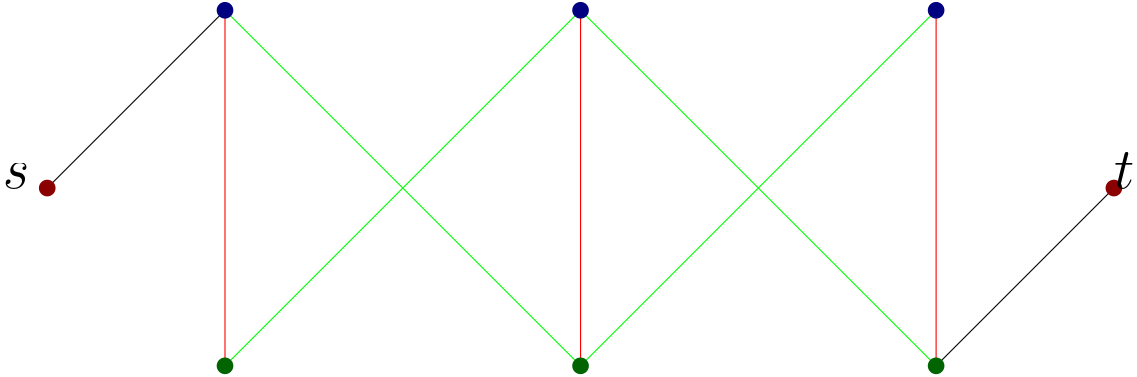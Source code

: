 <?xml version="1.0"?>
<!DOCTYPE ipe SYSTEM "ipe.dtd">
<ipe version="70206" creator="Ipe 7.2.7">
<info created="D:20190910155013" modified="D:20190910173608"/>
<ipestyle name="basic">
<symbol name="arrow/arc(spx)">
<path stroke="sym-stroke" fill="sym-stroke" pen="sym-pen">
0 0 m
-1 0.333 l
-1 -0.333 l
h
</path>
</symbol>
<symbol name="arrow/farc(spx)">
<path stroke="sym-stroke" fill="white" pen="sym-pen">
0 0 m
-1 0.333 l
-1 -0.333 l
h
</path>
</symbol>
<symbol name="arrow/ptarc(spx)">
<path stroke="sym-stroke" fill="sym-stroke" pen="sym-pen">
0 0 m
-1 0.333 l
-0.8 0 l
-1 -0.333 l
h
</path>
</symbol>
<symbol name="arrow/fptarc(spx)">
<path stroke="sym-stroke" fill="white" pen="sym-pen">
0 0 m
-1 0.333 l
-0.8 0 l
-1 -0.333 l
h
</path>
</symbol>
<symbol name="mark/circle(sx)" transformations="translations">
<path fill="sym-stroke">
0.6 0 0 0.6 0 0 e
0.4 0 0 0.4 0 0 e
</path>
</symbol>
<symbol name="mark/disk(sx)" transformations="translations">
<path fill="sym-stroke">
0.6 0 0 0.6 0 0 e
</path>
</symbol>
<symbol name="mark/fdisk(sfx)" transformations="translations">
<group>
<path fill="sym-fill">
0.5 0 0 0.5 0 0 e
</path>
<path fill="sym-stroke" fillrule="eofill">
0.6 0 0 0.6 0 0 e
0.4 0 0 0.4 0 0 e
</path>
</group>
</symbol>
<symbol name="mark/box(sx)" transformations="translations">
<path fill="sym-stroke" fillrule="eofill">
-0.6 -0.6 m
0.6 -0.6 l
0.6 0.6 l
-0.6 0.6 l
h
-0.4 -0.4 m
0.4 -0.4 l
0.4 0.4 l
-0.4 0.4 l
h
</path>
</symbol>
<symbol name="mark/square(sx)" transformations="translations">
<path fill="sym-stroke">
-0.6 -0.6 m
0.6 -0.6 l
0.6 0.6 l
-0.6 0.6 l
h
</path>
</symbol>
<symbol name="mark/fsquare(sfx)" transformations="translations">
<group>
<path fill="sym-fill">
-0.5 -0.5 m
0.5 -0.5 l
0.5 0.5 l
-0.5 0.5 l
h
</path>
<path fill="sym-stroke" fillrule="eofill">
-0.6 -0.6 m
0.6 -0.6 l
0.6 0.6 l
-0.6 0.6 l
h
-0.4 -0.4 m
0.4 -0.4 l
0.4 0.4 l
-0.4 0.4 l
h
</path>
</group>
</symbol>
<symbol name="mark/cross(sx)" transformations="translations">
<group>
<path fill="sym-stroke">
-0.43 -0.57 m
0.57 0.43 l
0.43 0.57 l
-0.57 -0.43 l
h
</path>
<path fill="sym-stroke">
-0.43 0.57 m
0.57 -0.43 l
0.43 -0.57 l
-0.57 0.43 l
h
</path>
</group>
</symbol>
<symbol name="arrow/fnormal(spx)">
<path stroke="sym-stroke" fill="white" pen="sym-pen">
0 0 m
-1 0.333 l
-1 -0.333 l
h
</path>
</symbol>
<symbol name="arrow/pointed(spx)">
<path stroke="sym-stroke" fill="sym-stroke" pen="sym-pen">
0 0 m
-1 0.333 l
-0.8 0 l
-1 -0.333 l
h
</path>
</symbol>
<symbol name="arrow/fpointed(spx)">
<path stroke="sym-stroke" fill="white" pen="sym-pen">
0 0 m
-1 0.333 l
-0.8 0 l
-1 -0.333 l
h
</path>
</symbol>
<symbol name="arrow/linear(spx)">
<path stroke="sym-stroke" pen="sym-pen">
-1 0.333 m
0 0 l
-1 -0.333 l
</path>
</symbol>
<symbol name="arrow/fdouble(spx)">
<path stroke="sym-stroke" fill="white" pen="sym-pen">
0 0 m
-1 0.333 l
-1 -0.333 l
h
-1 0 m
-2 0.333 l
-2 -0.333 l
h
</path>
</symbol>
<symbol name="arrow/double(spx)">
<path stroke="sym-stroke" fill="sym-stroke" pen="sym-pen">
0 0 m
-1 0.333 l
-1 -0.333 l
h
-1 0 m
-2 0.333 l
-2 -0.333 l
h
</path>
</symbol>
<pen name="heavier" value="0.8"/>
<pen name="fat" value="1.2"/>
<pen name="ultrafat" value="2"/>
<symbolsize name="large" value="5"/>
<symbolsize name="small" value="2"/>
<symbolsize name="tiny" value="1.1"/>
<arrowsize name="large" value="10"/>
<arrowsize name="small" value="5"/>
<arrowsize name="tiny" value="3"/>
<color name="red" value="1 0 0"/>
<color name="green" value="0 1 0"/>
<color name="blue" value="0 0 1"/>
<color name="yellow" value="1 1 0"/>
<color name="orange" value="1 0.647 0"/>
<color name="gold" value="1 0.843 0"/>
<color name="purple" value="0.627 0.125 0.941"/>
<color name="gray" value="0.745"/>
<color name="brown" value="0.647 0.165 0.165"/>
<color name="navy" value="0 0 0.502"/>
<color name="pink" value="1 0.753 0.796"/>
<color name="seagreen" value="0.18 0.545 0.341"/>
<color name="turquoise" value="0.251 0.878 0.816"/>
<color name="violet" value="0.933 0.51 0.933"/>
<color name="darkblue" value="0 0 0.545"/>
<color name="darkcyan" value="0 0.545 0.545"/>
<color name="darkgray" value="0.663"/>
<color name="darkgreen" value="0 0.392 0"/>
<color name="darkmagenta" value="0.545 0 0.545"/>
<color name="darkorange" value="1 0.549 0"/>
<color name="darkred" value="0.545 0 0"/>
<color name="lightblue" value="0.678 0.847 0.902"/>
<color name="lightcyan" value="0.878 1 1"/>
<color name="lightgray" value="0.827"/>
<color name="lightgreen" value="0.565 0.933 0.565"/>
<color name="lightyellow" value="1 1 0.878"/>
<dashstyle name="dashed" value="[4] 0"/>
<dashstyle name="dotted" value="[1 3] 0"/>
<dashstyle name="dash dotted" value="[4 2 1 2] 0"/>
<dashstyle name="dash dot dotted" value="[4 2 1 2 1 2] 0"/>
<textsize name="large" value="\large"/>
<textsize name="small" value="\small"/>
<textsize name="tiny" value="\tiny"/>
<textsize name="Large" value="\Large"/>
<textsize name="LARGE" value="\LARGE"/>
<textsize name="huge" value="\huge"/>
<textsize name="Huge" value="\Huge"/>
<textsize name="footnote" value="\footnotesize"/>
<textstyle name="center" begin="\begin{center}" end="\end{center}"/>
<textstyle name="itemize" begin="\begin{itemize}" end="\end{itemize}"/>
<textstyle name="item" begin="\begin{itemize}\item{}" end="\end{itemize}"/>
<gridsize name="4 pts" value="4"/>
<gridsize name="8 pts (~3 mm)" value="8"/>
<gridsize name="16 pts (~6 mm)" value="16"/>
<gridsize name="32 pts (~12 mm)" value="32"/>
<gridsize name="10 pts (~3.5 mm)" value="10"/>
<gridsize name="20 pts (~7 mm)" value="20"/>
<gridsize name="14 pts (~5 mm)" value="14"/>
<gridsize name="28 pts (~10 mm)" value="28"/>
<gridsize name="56 pts (~20 mm)" value="56"/>
<anglesize name="90 deg" value="90"/>
<anglesize name="60 deg" value="60"/>
<anglesize name="45 deg" value="45"/>
<anglesize name="30 deg" value="30"/>
<anglesize name="22.5 deg" value="22.5"/>
<opacity name="10%" value="0.1"/>
<opacity name="30%" value="0.3"/>
<opacity name="50%" value="0.5"/>
<opacity name="75%" value="0.75"/>
<tiling name="falling" angle="-60" step="4" width="1"/>
<tiling name="rising" angle="30" step="4" width="1"/>
</ipestyle>
<page>
<layer name="V_0"/>
<layer name="T"/>
<layer name="v_1"/>
<layer name="v_2"/>
<layer name="E1"/>
<layer name="E1T"/>
<layer name="E2"/>
<layer name="E2T"/>
<layer name="E0"/>
<layer name="Ex"/>
<layer name="st"/>
<view layers="T v_1 v_2 E0 Ex st" active="st"/>
<path layer="st" stroke="black">
64 704 m
128 768 l
</path>
<path stroke="black">
448 704 m
384 640 l
</path>
<path layer="E1T" stroke="black">
64 704 m
128 768 l
</path>
<path layer="E1" stroke="black">
128 768 m
256 768 l
</path>
<path layer="E2" stroke="black">
128 640 m
256 640 l
</path>
<path layer="E2T" stroke="black">
128 640 m
64 704 l
</path>
<path layer="E0" stroke="red">
128 768 m
128 640 l
</path>
<path stroke="red">
256 640 m
256 768 l
</path>
<path layer="Ex" stroke="green">
128 640 m
256 768 l
</path>
<path stroke="green">
256 640 m
128 768 l
</path>
<path layer="E1T" matrix="1 0 0 1 128 0" stroke="black">
256 768 m
320 704 l
</path>
<path layer="E1" matrix="1 0 0 1 128 0" stroke="black">
128 768 m
256 768 l
</path>
<path layer="E2" matrix="1 0 0 1 128 0" stroke="black">
128 640 m
256 640 l
</path>
<path layer="E2T" matrix="1 0 0 1 128 0" stroke="black">
256 640 m
320 704 l
320 704 l
</path>
<path layer="E0" matrix="1 0 0 1 128 0" stroke="red">
256 640 m
256 768 l
</path>
<path layer="Ex" matrix="1 0 0 1 128 0" stroke="green">
128 640 m
256 768 l
</path>
<path matrix="1 0 0 1 128 0" stroke="green">
256 640 m
128 768 l
</path>
<use layer="V_0" name="mark/disk(sx)" pos="128 768" size="large" stroke="black"/>
<use name="mark/disk(sx)" pos="256 768" size="large" stroke="black"/>
<use layer="T" name="mark/disk(sx)" pos="64 704" size="large" stroke="darkred"/>
<use layer="v_1" name="mark/disk(sx)" pos="128 768" size="large" stroke="navy"/>
<use name="mark/disk(sx)" pos="256 768" size="large" stroke="navy"/>
<use layer="v_2" matrix="1 0 0 1 0 -128" name="mark/disk(sx)" pos="128 768" size="large" stroke="darkgreen"/>
<use matrix="1 0 0 1 0 -128" name="mark/disk(sx)" pos="256 768" size="large" stroke="darkgreen"/>
<use layer="V_0" matrix="1 0 0 1 128 0" name="mark/disk(sx)" pos="256 768" size="large" stroke="black"/>
<use layer="T" matrix="1 0 0 1 64 0" name="mark/disk(sx)" pos="384 704" size="large" stroke="darkred"/>
<use layer="v_1" matrix="1 0 0 1 128 0" name="mark/disk(sx)" pos="256 768" size="large" stroke="navy"/>
<use layer="v_2" matrix="1 0 0 1 128 -128" name="mark/disk(sx)" pos="256 768" size="large" stroke="darkgreen"/>
<text layer="st" matrix="1 0 0 1 -16 0" transformations="translations" pos="64 704" stroke="black" type="label" width="9.53" height="8.896" depth="0" valign="baseline" size="huge" style="math">s</text>
<text matrix="1 0 0 1 384 0" transformations="translations" pos="64 704" stroke="black" type="label" width="7.306" height="12.709" depth="0" valign="baseline" size="huge" style="math">t</text>
</page>
</ipe>
